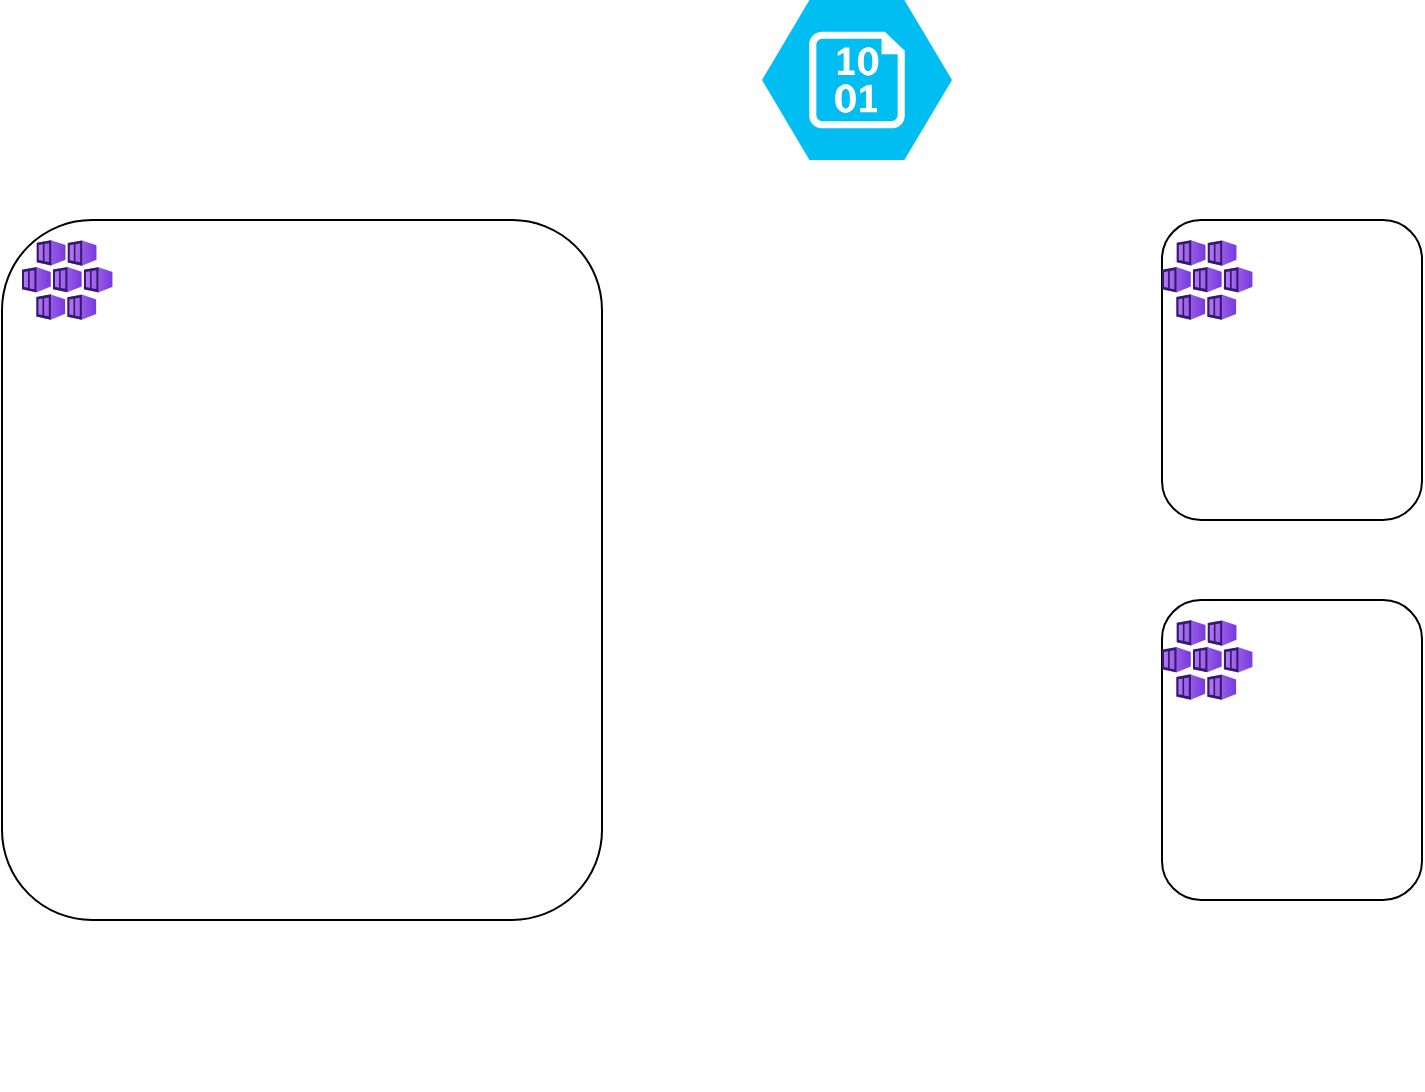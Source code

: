 <mxfile version="24.2.7" type="github">
  <diagram name="Page-1" id="RApj-0nbQO1Q3FxsVnuJ">
    <mxGraphModel dx="1026" dy="650" grid="1" gridSize="10" guides="1" tooltips="1" connect="1" arrows="1" fold="1" page="1" pageScale="1" pageWidth="850" pageHeight="1100" math="0" shadow="0">
      <root>
        <mxCell id="0" />
        <mxCell id="1" parent="0" />
        <mxCell id="sZqguTcHC14YNJKMhpEw-3" value="" style="rounded=1;whiteSpace=wrap;html=1;" vertex="1" parent="1">
          <mxGeometry x="20" y="150" width="300" height="350" as="geometry" />
        </mxCell>
        <mxCell id="sZqguTcHC14YNJKMhpEw-4" value="" style="image;aspect=fixed;html=1;points=[];align=center;fontSize=12;image=img/lib/azure2/compute/Kubernetes_Services.svg;" vertex="1" parent="1">
          <mxGeometry x="30" y="160" width="45.33" height="40" as="geometry" />
        </mxCell>
        <mxCell id="sZqguTcHC14YNJKMhpEw-5" value="" style="verticalLabelPosition=bottom;html=1;verticalAlign=top;align=center;strokeColor=none;fillColor=#00BEF2;shape=mxgraph.azure.storage_blob;" vertex="1" parent="1">
          <mxGeometry x="400" y="40" width="95" height="80" as="geometry" />
        </mxCell>
        <mxCell id="sZqguTcHC14YNJKMhpEw-6" value="" style="rounded=1;whiteSpace=wrap;html=1;" vertex="1" parent="1">
          <mxGeometry x="600" y="150" width="130" height="150" as="geometry" />
        </mxCell>
        <mxCell id="sZqguTcHC14YNJKMhpEw-7" value="" style="rounded=1;whiteSpace=wrap;html=1;" vertex="1" parent="1">
          <mxGeometry x="600" y="340" width="130" height="150" as="geometry" />
        </mxCell>
        <mxCell id="sZqguTcHC14YNJKMhpEw-8" value="" style="shape=image;html=1;verticalAlign=top;verticalLabelPosition=bottom;labelBackgroundColor=#ffffff;imageAspect=0;aspect=fixed;image=https://cdn2.iconfinder.com/data/icons/social-media-2285/512/1_Slack_colored_svg-128.png" vertex="1" parent="1">
          <mxGeometry x="400" y="515" width="70" height="70" as="geometry" />
        </mxCell>
        <mxCell id="sZqguTcHC14YNJKMhpEw-9" value="" style="image;aspect=fixed;html=1;points=[];align=center;fontSize=12;image=img/lib/azure2/compute/Kubernetes_Services.svg;" vertex="1" parent="1">
          <mxGeometry x="600" y="160" width="45.33" height="40" as="geometry" />
        </mxCell>
        <mxCell id="sZqguTcHC14YNJKMhpEw-10" value="" style="image;aspect=fixed;html=1;points=[];align=center;fontSize=12;image=img/lib/azure2/compute/Kubernetes_Services.svg;" vertex="1" parent="1">
          <mxGeometry x="600" y="350" width="45.33" height="40" as="geometry" />
        </mxCell>
        <mxCell id="sZqguTcHC14YNJKMhpEw-11" value="" style="shape=image;verticalLabelPosition=bottom;labelBackgroundColor=default;verticalAlign=top;aspect=fixed;imageAspect=0;image=https://static-00.iconduck.com/assets.00/thanos-icon-2048x2048-fk3fewoq.png;" vertex="1" parent="1">
          <mxGeometry x="30" y="260" width="70" height="70" as="geometry" />
        </mxCell>
      </root>
    </mxGraphModel>
  </diagram>
</mxfile>
